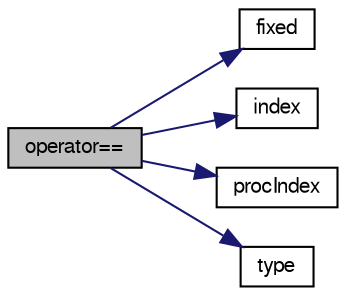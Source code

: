 digraph "operator=="
{
  bgcolor="transparent";
  edge [fontname="FreeSans",fontsize="10",labelfontname="FreeSans",labelfontsize="10"];
  node [fontname="FreeSans",fontsize="10",shape=record];
  rankdir="LR";
  Node179 [label="operator==",height=0.2,width=0.4,color="black", fillcolor="grey75", style="filled", fontcolor="black"];
  Node179 -> Node180 [color="midnightblue",fontsize="10",style="solid",fontname="FreeSans"];
  Node180 [label="fixed",height=0.2,width=0.4,color="black",URL="$a31474.html#a265c07e245e497ced93d82230fa192ba",tooltip="Is the vertex fixed or movable. "];
  Node179 -> Node181 [color="midnightblue",fontsize="10",style="solid",fontname="FreeSans"];
  Node181 [label="index",height=0.2,width=0.4,color="black",URL="$a31474.html#a89fe7f275fb7d23cd8d143184ae5721b"];
  Node179 -> Node182 [color="midnightblue",fontsize="10",style="solid",fontname="FreeSans"];
  Node182 [label="procIndex",height=0.2,width=0.4,color="black",URL="$a31474.html#a91cd76b8ec6b2315c83045f4184ec3c0"];
  Node179 -> Node183 [color="midnightblue",fontsize="10",style="solid",fontname="FreeSans"];
  Node183 [label="type",height=0.2,width=0.4,color="black",URL="$a31474.html#a0b81c16a9a4584b326d6014d0068b1ee"];
}
